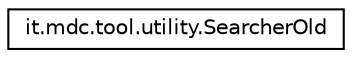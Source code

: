 digraph "Graphical Class Hierarchy"
{
 // LATEX_PDF_SIZE
  edge [fontname="Helvetica",fontsize="10",labelfontname="Helvetica",labelfontsize="10"];
  node [fontname="Helvetica",fontsize="10",shape=record];
  rankdir="LR";
  Node0 [label="it.mdc.tool.utility.SearcherOld",height=0.2,width=0.4,color="black", fillcolor="white", style="filled",URL="$d0/dfa/classit_1_1mdc_1_1tool_1_1utility_1_1_searcher_old.html",tooltip=" "];
}
